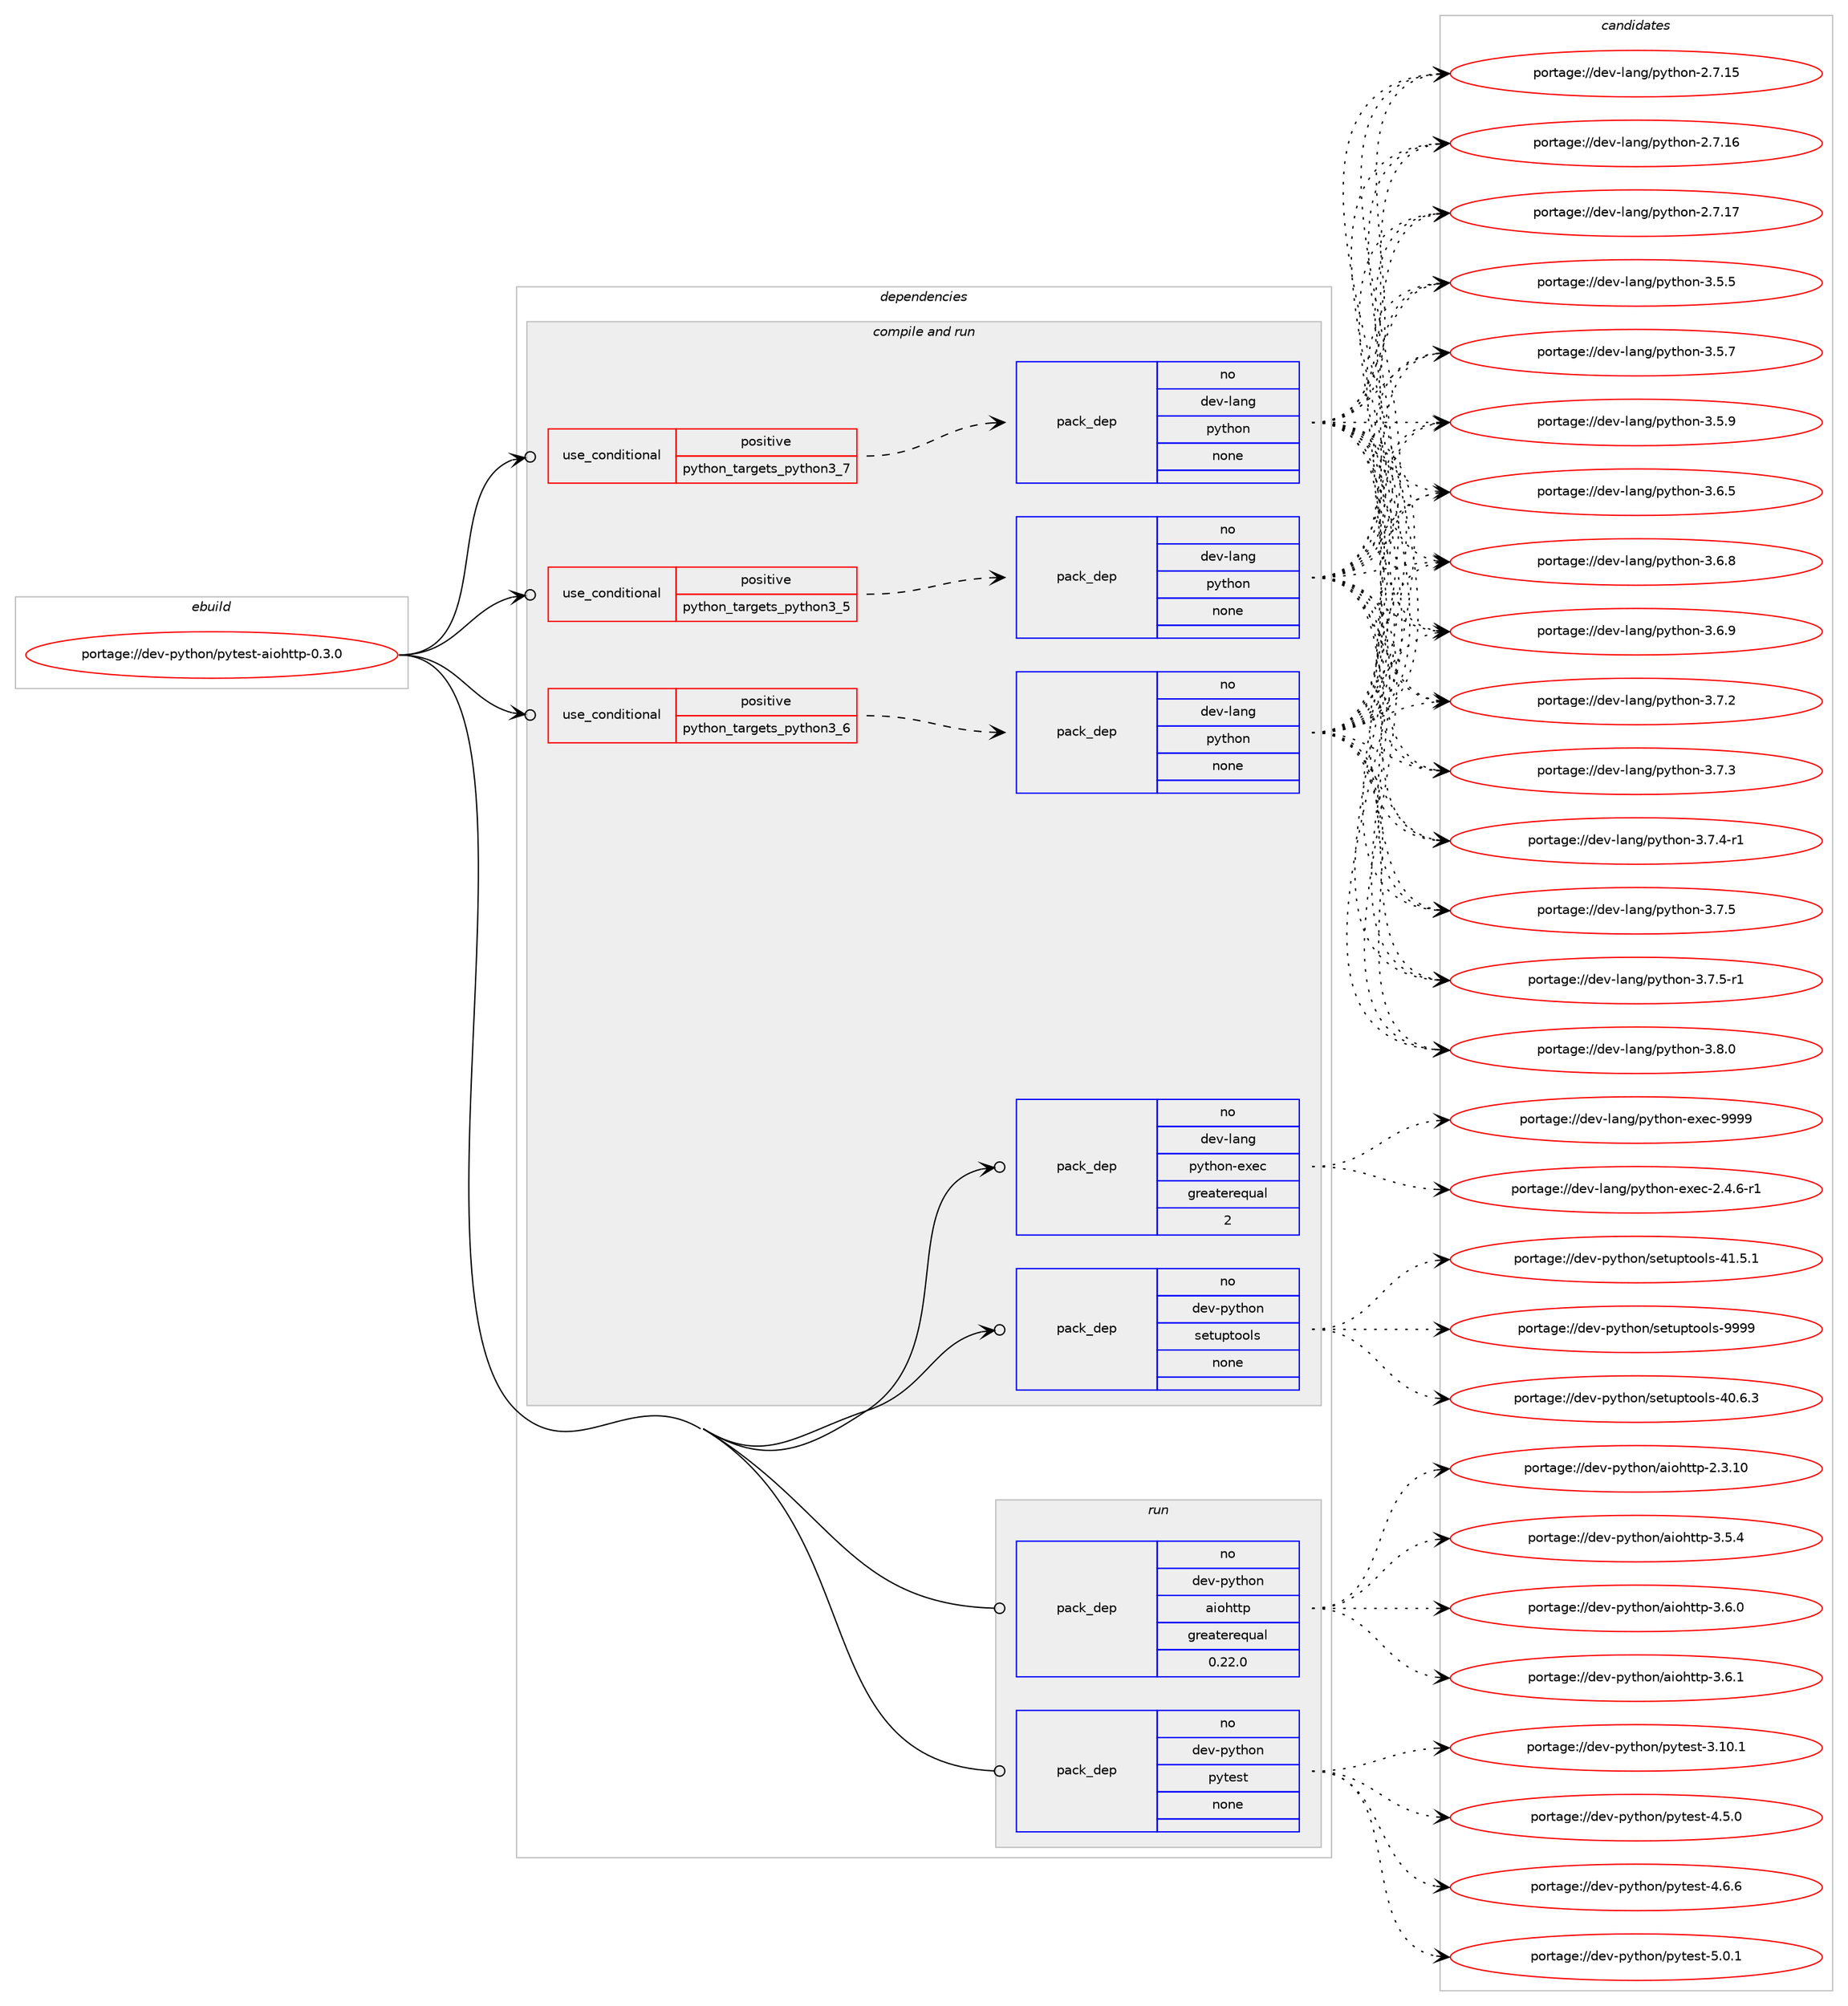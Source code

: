 digraph prolog {

# *************
# Graph options
# *************

newrank=true;
concentrate=true;
compound=true;
graph [rankdir=LR,fontname=Helvetica,fontsize=10,ranksep=1.5];#, ranksep=2.5, nodesep=0.2];
edge  [arrowhead=vee];
node  [fontname=Helvetica,fontsize=10];

# **********
# The ebuild
# **********

subgraph cluster_leftcol {
color=gray;
rank=same;
label=<<i>ebuild</i>>;
id [label="portage://dev-python/pytest-aiohttp-0.3.0", color=red, width=4, href="../dev-python/pytest-aiohttp-0.3.0.svg"];
}

# ****************
# The dependencies
# ****************

subgraph cluster_midcol {
color=gray;
label=<<i>dependencies</i>>;
subgraph cluster_compile {
fillcolor="#eeeeee";
style=filled;
label=<<i>compile</i>>;
}
subgraph cluster_compileandrun {
fillcolor="#eeeeee";
style=filled;
label=<<i>compile and run</i>>;
subgraph cond36262 {
dependency164205 [label=<<TABLE BORDER="0" CELLBORDER="1" CELLSPACING="0" CELLPADDING="4"><TR><TD ROWSPAN="3" CELLPADDING="10">use_conditional</TD></TR><TR><TD>positive</TD></TR><TR><TD>python_targets_python3_5</TD></TR></TABLE>>, shape=none, color=red];
subgraph pack124557 {
dependency164206 [label=<<TABLE BORDER="0" CELLBORDER="1" CELLSPACING="0" CELLPADDING="4" WIDTH="220"><TR><TD ROWSPAN="6" CELLPADDING="30">pack_dep</TD></TR><TR><TD WIDTH="110">no</TD></TR><TR><TD>dev-lang</TD></TR><TR><TD>python</TD></TR><TR><TD>none</TD></TR><TR><TD></TD></TR></TABLE>>, shape=none, color=blue];
}
dependency164205:e -> dependency164206:w [weight=20,style="dashed",arrowhead="vee"];
}
id:e -> dependency164205:w [weight=20,style="solid",arrowhead="odotvee"];
subgraph cond36263 {
dependency164207 [label=<<TABLE BORDER="0" CELLBORDER="1" CELLSPACING="0" CELLPADDING="4"><TR><TD ROWSPAN="3" CELLPADDING="10">use_conditional</TD></TR><TR><TD>positive</TD></TR><TR><TD>python_targets_python3_6</TD></TR></TABLE>>, shape=none, color=red];
subgraph pack124558 {
dependency164208 [label=<<TABLE BORDER="0" CELLBORDER="1" CELLSPACING="0" CELLPADDING="4" WIDTH="220"><TR><TD ROWSPAN="6" CELLPADDING="30">pack_dep</TD></TR><TR><TD WIDTH="110">no</TD></TR><TR><TD>dev-lang</TD></TR><TR><TD>python</TD></TR><TR><TD>none</TD></TR><TR><TD></TD></TR></TABLE>>, shape=none, color=blue];
}
dependency164207:e -> dependency164208:w [weight=20,style="dashed",arrowhead="vee"];
}
id:e -> dependency164207:w [weight=20,style="solid",arrowhead="odotvee"];
subgraph cond36264 {
dependency164209 [label=<<TABLE BORDER="0" CELLBORDER="1" CELLSPACING="0" CELLPADDING="4"><TR><TD ROWSPAN="3" CELLPADDING="10">use_conditional</TD></TR><TR><TD>positive</TD></TR><TR><TD>python_targets_python3_7</TD></TR></TABLE>>, shape=none, color=red];
subgraph pack124559 {
dependency164210 [label=<<TABLE BORDER="0" CELLBORDER="1" CELLSPACING="0" CELLPADDING="4" WIDTH="220"><TR><TD ROWSPAN="6" CELLPADDING="30">pack_dep</TD></TR><TR><TD WIDTH="110">no</TD></TR><TR><TD>dev-lang</TD></TR><TR><TD>python</TD></TR><TR><TD>none</TD></TR><TR><TD></TD></TR></TABLE>>, shape=none, color=blue];
}
dependency164209:e -> dependency164210:w [weight=20,style="dashed",arrowhead="vee"];
}
id:e -> dependency164209:w [weight=20,style="solid",arrowhead="odotvee"];
subgraph pack124560 {
dependency164211 [label=<<TABLE BORDER="0" CELLBORDER="1" CELLSPACING="0" CELLPADDING="4" WIDTH="220"><TR><TD ROWSPAN="6" CELLPADDING="30">pack_dep</TD></TR><TR><TD WIDTH="110">no</TD></TR><TR><TD>dev-lang</TD></TR><TR><TD>python-exec</TD></TR><TR><TD>greaterequal</TD></TR><TR><TD>2</TD></TR></TABLE>>, shape=none, color=blue];
}
id:e -> dependency164211:w [weight=20,style="solid",arrowhead="odotvee"];
subgraph pack124561 {
dependency164212 [label=<<TABLE BORDER="0" CELLBORDER="1" CELLSPACING="0" CELLPADDING="4" WIDTH="220"><TR><TD ROWSPAN="6" CELLPADDING="30">pack_dep</TD></TR><TR><TD WIDTH="110">no</TD></TR><TR><TD>dev-python</TD></TR><TR><TD>setuptools</TD></TR><TR><TD>none</TD></TR><TR><TD></TD></TR></TABLE>>, shape=none, color=blue];
}
id:e -> dependency164212:w [weight=20,style="solid",arrowhead="odotvee"];
}
subgraph cluster_run {
fillcolor="#eeeeee";
style=filled;
label=<<i>run</i>>;
subgraph pack124562 {
dependency164213 [label=<<TABLE BORDER="0" CELLBORDER="1" CELLSPACING="0" CELLPADDING="4" WIDTH="220"><TR><TD ROWSPAN="6" CELLPADDING="30">pack_dep</TD></TR><TR><TD WIDTH="110">no</TD></TR><TR><TD>dev-python</TD></TR><TR><TD>aiohttp</TD></TR><TR><TD>greaterequal</TD></TR><TR><TD>0.22.0</TD></TR></TABLE>>, shape=none, color=blue];
}
id:e -> dependency164213:w [weight=20,style="solid",arrowhead="odot"];
subgraph pack124563 {
dependency164214 [label=<<TABLE BORDER="0" CELLBORDER="1" CELLSPACING="0" CELLPADDING="4" WIDTH="220"><TR><TD ROWSPAN="6" CELLPADDING="30">pack_dep</TD></TR><TR><TD WIDTH="110">no</TD></TR><TR><TD>dev-python</TD></TR><TR><TD>pytest</TD></TR><TR><TD>none</TD></TR><TR><TD></TD></TR></TABLE>>, shape=none, color=blue];
}
id:e -> dependency164214:w [weight=20,style="solid",arrowhead="odot"];
}
}

# **************
# The candidates
# **************

subgraph cluster_choices {
rank=same;
color=gray;
label=<<i>candidates</i>>;

subgraph choice124557 {
color=black;
nodesep=1;
choiceportage10010111845108971101034711212111610411111045504655464953 [label="portage://dev-lang/python-2.7.15", color=red, width=4,href="../dev-lang/python-2.7.15.svg"];
choiceportage10010111845108971101034711212111610411111045504655464954 [label="portage://dev-lang/python-2.7.16", color=red, width=4,href="../dev-lang/python-2.7.16.svg"];
choiceportage10010111845108971101034711212111610411111045504655464955 [label="portage://dev-lang/python-2.7.17", color=red, width=4,href="../dev-lang/python-2.7.17.svg"];
choiceportage100101118451089711010347112121116104111110455146534653 [label="portage://dev-lang/python-3.5.5", color=red, width=4,href="../dev-lang/python-3.5.5.svg"];
choiceportage100101118451089711010347112121116104111110455146534655 [label="portage://dev-lang/python-3.5.7", color=red, width=4,href="../dev-lang/python-3.5.7.svg"];
choiceportage100101118451089711010347112121116104111110455146534657 [label="portage://dev-lang/python-3.5.9", color=red, width=4,href="../dev-lang/python-3.5.9.svg"];
choiceportage100101118451089711010347112121116104111110455146544653 [label="portage://dev-lang/python-3.6.5", color=red, width=4,href="../dev-lang/python-3.6.5.svg"];
choiceportage100101118451089711010347112121116104111110455146544656 [label="portage://dev-lang/python-3.6.8", color=red, width=4,href="../dev-lang/python-3.6.8.svg"];
choiceportage100101118451089711010347112121116104111110455146544657 [label="portage://dev-lang/python-3.6.9", color=red, width=4,href="../dev-lang/python-3.6.9.svg"];
choiceportage100101118451089711010347112121116104111110455146554650 [label="portage://dev-lang/python-3.7.2", color=red, width=4,href="../dev-lang/python-3.7.2.svg"];
choiceportage100101118451089711010347112121116104111110455146554651 [label="portage://dev-lang/python-3.7.3", color=red, width=4,href="../dev-lang/python-3.7.3.svg"];
choiceportage1001011184510897110103471121211161041111104551465546524511449 [label="portage://dev-lang/python-3.7.4-r1", color=red, width=4,href="../dev-lang/python-3.7.4-r1.svg"];
choiceportage100101118451089711010347112121116104111110455146554653 [label="portage://dev-lang/python-3.7.5", color=red, width=4,href="../dev-lang/python-3.7.5.svg"];
choiceportage1001011184510897110103471121211161041111104551465546534511449 [label="portage://dev-lang/python-3.7.5-r1", color=red, width=4,href="../dev-lang/python-3.7.5-r1.svg"];
choiceportage100101118451089711010347112121116104111110455146564648 [label="portage://dev-lang/python-3.8.0", color=red, width=4,href="../dev-lang/python-3.8.0.svg"];
dependency164206:e -> choiceportage10010111845108971101034711212111610411111045504655464953:w [style=dotted,weight="100"];
dependency164206:e -> choiceportage10010111845108971101034711212111610411111045504655464954:w [style=dotted,weight="100"];
dependency164206:e -> choiceportage10010111845108971101034711212111610411111045504655464955:w [style=dotted,weight="100"];
dependency164206:e -> choiceportage100101118451089711010347112121116104111110455146534653:w [style=dotted,weight="100"];
dependency164206:e -> choiceportage100101118451089711010347112121116104111110455146534655:w [style=dotted,weight="100"];
dependency164206:e -> choiceportage100101118451089711010347112121116104111110455146534657:w [style=dotted,weight="100"];
dependency164206:e -> choiceportage100101118451089711010347112121116104111110455146544653:w [style=dotted,weight="100"];
dependency164206:e -> choiceportage100101118451089711010347112121116104111110455146544656:w [style=dotted,weight="100"];
dependency164206:e -> choiceportage100101118451089711010347112121116104111110455146544657:w [style=dotted,weight="100"];
dependency164206:e -> choiceportage100101118451089711010347112121116104111110455146554650:w [style=dotted,weight="100"];
dependency164206:e -> choiceportage100101118451089711010347112121116104111110455146554651:w [style=dotted,weight="100"];
dependency164206:e -> choiceportage1001011184510897110103471121211161041111104551465546524511449:w [style=dotted,weight="100"];
dependency164206:e -> choiceportage100101118451089711010347112121116104111110455146554653:w [style=dotted,weight="100"];
dependency164206:e -> choiceportage1001011184510897110103471121211161041111104551465546534511449:w [style=dotted,weight="100"];
dependency164206:e -> choiceportage100101118451089711010347112121116104111110455146564648:w [style=dotted,weight="100"];
}
subgraph choice124558 {
color=black;
nodesep=1;
choiceportage10010111845108971101034711212111610411111045504655464953 [label="portage://dev-lang/python-2.7.15", color=red, width=4,href="../dev-lang/python-2.7.15.svg"];
choiceportage10010111845108971101034711212111610411111045504655464954 [label="portage://dev-lang/python-2.7.16", color=red, width=4,href="../dev-lang/python-2.7.16.svg"];
choiceportage10010111845108971101034711212111610411111045504655464955 [label="portage://dev-lang/python-2.7.17", color=red, width=4,href="../dev-lang/python-2.7.17.svg"];
choiceportage100101118451089711010347112121116104111110455146534653 [label="portage://dev-lang/python-3.5.5", color=red, width=4,href="../dev-lang/python-3.5.5.svg"];
choiceportage100101118451089711010347112121116104111110455146534655 [label="portage://dev-lang/python-3.5.7", color=red, width=4,href="../dev-lang/python-3.5.7.svg"];
choiceportage100101118451089711010347112121116104111110455146534657 [label="portage://dev-lang/python-3.5.9", color=red, width=4,href="../dev-lang/python-3.5.9.svg"];
choiceportage100101118451089711010347112121116104111110455146544653 [label="portage://dev-lang/python-3.6.5", color=red, width=4,href="../dev-lang/python-3.6.5.svg"];
choiceportage100101118451089711010347112121116104111110455146544656 [label="portage://dev-lang/python-3.6.8", color=red, width=4,href="../dev-lang/python-3.6.8.svg"];
choiceportage100101118451089711010347112121116104111110455146544657 [label="portage://dev-lang/python-3.6.9", color=red, width=4,href="../dev-lang/python-3.6.9.svg"];
choiceportage100101118451089711010347112121116104111110455146554650 [label="portage://dev-lang/python-3.7.2", color=red, width=4,href="../dev-lang/python-3.7.2.svg"];
choiceportage100101118451089711010347112121116104111110455146554651 [label="portage://dev-lang/python-3.7.3", color=red, width=4,href="../dev-lang/python-3.7.3.svg"];
choiceportage1001011184510897110103471121211161041111104551465546524511449 [label="portage://dev-lang/python-3.7.4-r1", color=red, width=4,href="../dev-lang/python-3.7.4-r1.svg"];
choiceportage100101118451089711010347112121116104111110455146554653 [label="portage://dev-lang/python-3.7.5", color=red, width=4,href="../dev-lang/python-3.7.5.svg"];
choiceportage1001011184510897110103471121211161041111104551465546534511449 [label="portage://dev-lang/python-3.7.5-r1", color=red, width=4,href="../dev-lang/python-3.7.5-r1.svg"];
choiceportage100101118451089711010347112121116104111110455146564648 [label="portage://dev-lang/python-3.8.0", color=red, width=4,href="../dev-lang/python-3.8.0.svg"];
dependency164208:e -> choiceportage10010111845108971101034711212111610411111045504655464953:w [style=dotted,weight="100"];
dependency164208:e -> choiceportage10010111845108971101034711212111610411111045504655464954:w [style=dotted,weight="100"];
dependency164208:e -> choiceportage10010111845108971101034711212111610411111045504655464955:w [style=dotted,weight="100"];
dependency164208:e -> choiceportage100101118451089711010347112121116104111110455146534653:w [style=dotted,weight="100"];
dependency164208:e -> choiceportage100101118451089711010347112121116104111110455146534655:w [style=dotted,weight="100"];
dependency164208:e -> choiceportage100101118451089711010347112121116104111110455146534657:w [style=dotted,weight="100"];
dependency164208:e -> choiceportage100101118451089711010347112121116104111110455146544653:w [style=dotted,weight="100"];
dependency164208:e -> choiceportage100101118451089711010347112121116104111110455146544656:w [style=dotted,weight="100"];
dependency164208:e -> choiceportage100101118451089711010347112121116104111110455146544657:w [style=dotted,weight="100"];
dependency164208:e -> choiceportage100101118451089711010347112121116104111110455146554650:w [style=dotted,weight="100"];
dependency164208:e -> choiceportage100101118451089711010347112121116104111110455146554651:w [style=dotted,weight="100"];
dependency164208:e -> choiceportage1001011184510897110103471121211161041111104551465546524511449:w [style=dotted,weight="100"];
dependency164208:e -> choiceportage100101118451089711010347112121116104111110455146554653:w [style=dotted,weight="100"];
dependency164208:e -> choiceportage1001011184510897110103471121211161041111104551465546534511449:w [style=dotted,weight="100"];
dependency164208:e -> choiceportage100101118451089711010347112121116104111110455146564648:w [style=dotted,weight="100"];
}
subgraph choice124559 {
color=black;
nodesep=1;
choiceportage10010111845108971101034711212111610411111045504655464953 [label="portage://dev-lang/python-2.7.15", color=red, width=4,href="../dev-lang/python-2.7.15.svg"];
choiceportage10010111845108971101034711212111610411111045504655464954 [label="portage://dev-lang/python-2.7.16", color=red, width=4,href="../dev-lang/python-2.7.16.svg"];
choiceportage10010111845108971101034711212111610411111045504655464955 [label="portage://dev-lang/python-2.7.17", color=red, width=4,href="../dev-lang/python-2.7.17.svg"];
choiceportage100101118451089711010347112121116104111110455146534653 [label="portage://dev-lang/python-3.5.5", color=red, width=4,href="../dev-lang/python-3.5.5.svg"];
choiceportage100101118451089711010347112121116104111110455146534655 [label="portage://dev-lang/python-3.5.7", color=red, width=4,href="../dev-lang/python-3.5.7.svg"];
choiceportage100101118451089711010347112121116104111110455146534657 [label="portage://dev-lang/python-3.5.9", color=red, width=4,href="../dev-lang/python-3.5.9.svg"];
choiceportage100101118451089711010347112121116104111110455146544653 [label="portage://dev-lang/python-3.6.5", color=red, width=4,href="../dev-lang/python-3.6.5.svg"];
choiceportage100101118451089711010347112121116104111110455146544656 [label="portage://dev-lang/python-3.6.8", color=red, width=4,href="../dev-lang/python-3.6.8.svg"];
choiceportage100101118451089711010347112121116104111110455146544657 [label="portage://dev-lang/python-3.6.9", color=red, width=4,href="../dev-lang/python-3.6.9.svg"];
choiceportage100101118451089711010347112121116104111110455146554650 [label="portage://dev-lang/python-3.7.2", color=red, width=4,href="../dev-lang/python-3.7.2.svg"];
choiceportage100101118451089711010347112121116104111110455146554651 [label="portage://dev-lang/python-3.7.3", color=red, width=4,href="../dev-lang/python-3.7.3.svg"];
choiceportage1001011184510897110103471121211161041111104551465546524511449 [label="portage://dev-lang/python-3.7.4-r1", color=red, width=4,href="../dev-lang/python-3.7.4-r1.svg"];
choiceportage100101118451089711010347112121116104111110455146554653 [label="portage://dev-lang/python-3.7.5", color=red, width=4,href="../dev-lang/python-3.7.5.svg"];
choiceportage1001011184510897110103471121211161041111104551465546534511449 [label="portage://dev-lang/python-3.7.5-r1", color=red, width=4,href="../dev-lang/python-3.7.5-r1.svg"];
choiceportage100101118451089711010347112121116104111110455146564648 [label="portage://dev-lang/python-3.8.0", color=red, width=4,href="../dev-lang/python-3.8.0.svg"];
dependency164210:e -> choiceportage10010111845108971101034711212111610411111045504655464953:w [style=dotted,weight="100"];
dependency164210:e -> choiceportage10010111845108971101034711212111610411111045504655464954:w [style=dotted,weight="100"];
dependency164210:e -> choiceportage10010111845108971101034711212111610411111045504655464955:w [style=dotted,weight="100"];
dependency164210:e -> choiceportage100101118451089711010347112121116104111110455146534653:w [style=dotted,weight="100"];
dependency164210:e -> choiceportage100101118451089711010347112121116104111110455146534655:w [style=dotted,weight="100"];
dependency164210:e -> choiceportage100101118451089711010347112121116104111110455146534657:w [style=dotted,weight="100"];
dependency164210:e -> choiceportage100101118451089711010347112121116104111110455146544653:w [style=dotted,weight="100"];
dependency164210:e -> choiceportage100101118451089711010347112121116104111110455146544656:w [style=dotted,weight="100"];
dependency164210:e -> choiceportage100101118451089711010347112121116104111110455146544657:w [style=dotted,weight="100"];
dependency164210:e -> choiceportage100101118451089711010347112121116104111110455146554650:w [style=dotted,weight="100"];
dependency164210:e -> choiceportage100101118451089711010347112121116104111110455146554651:w [style=dotted,weight="100"];
dependency164210:e -> choiceportage1001011184510897110103471121211161041111104551465546524511449:w [style=dotted,weight="100"];
dependency164210:e -> choiceportage100101118451089711010347112121116104111110455146554653:w [style=dotted,weight="100"];
dependency164210:e -> choiceportage1001011184510897110103471121211161041111104551465546534511449:w [style=dotted,weight="100"];
dependency164210:e -> choiceportage100101118451089711010347112121116104111110455146564648:w [style=dotted,weight="100"];
}
subgraph choice124560 {
color=black;
nodesep=1;
choiceportage10010111845108971101034711212111610411111045101120101994550465246544511449 [label="portage://dev-lang/python-exec-2.4.6-r1", color=red, width=4,href="../dev-lang/python-exec-2.4.6-r1.svg"];
choiceportage10010111845108971101034711212111610411111045101120101994557575757 [label="portage://dev-lang/python-exec-9999", color=red, width=4,href="../dev-lang/python-exec-9999.svg"];
dependency164211:e -> choiceportage10010111845108971101034711212111610411111045101120101994550465246544511449:w [style=dotted,weight="100"];
dependency164211:e -> choiceportage10010111845108971101034711212111610411111045101120101994557575757:w [style=dotted,weight="100"];
}
subgraph choice124561 {
color=black;
nodesep=1;
choiceportage100101118451121211161041111104711510111611711211611111110811545524846544651 [label="portage://dev-python/setuptools-40.6.3", color=red, width=4,href="../dev-python/setuptools-40.6.3.svg"];
choiceportage100101118451121211161041111104711510111611711211611111110811545524946534649 [label="portage://dev-python/setuptools-41.5.1", color=red, width=4,href="../dev-python/setuptools-41.5.1.svg"];
choiceportage10010111845112121116104111110471151011161171121161111111081154557575757 [label="portage://dev-python/setuptools-9999", color=red, width=4,href="../dev-python/setuptools-9999.svg"];
dependency164212:e -> choiceportage100101118451121211161041111104711510111611711211611111110811545524846544651:w [style=dotted,weight="100"];
dependency164212:e -> choiceportage100101118451121211161041111104711510111611711211611111110811545524946534649:w [style=dotted,weight="100"];
dependency164212:e -> choiceportage10010111845112121116104111110471151011161171121161111111081154557575757:w [style=dotted,weight="100"];
}
subgraph choice124562 {
color=black;
nodesep=1;
choiceportage10010111845112121116104111110479710511110411611611245504651464948 [label="portage://dev-python/aiohttp-2.3.10", color=red, width=4,href="../dev-python/aiohttp-2.3.10.svg"];
choiceportage100101118451121211161041111104797105111104116116112455146534652 [label="portage://dev-python/aiohttp-3.5.4", color=red, width=4,href="../dev-python/aiohttp-3.5.4.svg"];
choiceportage100101118451121211161041111104797105111104116116112455146544648 [label="portage://dev-python/aiohttp-3.6.0", color=red, width=4,href="../dev-python/aiohttp-3.6.0.svg"];
choiceportage100101118451121211161041111104797105111104116116112455146544649 [label="portage://dev-python/aiohttp-3.6.1", color=red, width=4,href="../dev-python/aiohttp-3.6.1.svg"];
dependency164213:e -> choiceportage10010111845112121116104111110479710511110411611611245504651464948:w [style=dotted,weight="100"];
dependency164213:e -> choiceportage100101118451121211161041111104797105111104116116112455146534652:w [style=dotted,weight="100"];
dependency164213:e -> choiceportage100101118451121211161041111104797105111104116116112455146544648:w [style=dotted,weight="100"];
dependency164213:e -> choiceportage100101118451121211161041111104797105111104116116112455146544649:w [style=dotted,weight="100"];
}
subgraph choice124563 {
color=black;
nodesep=1;
choiceportage100101118451121211161041111104711212111610111511645514649484649 [label="portage://dev-python/pytest-3.10.1", color=red, width=4,href="../dev-python/pytest-3.10.1.svg"];
choiceportage1001011184511212111610411111047112121116101115116455246534648 [label="portage://dev-python/pytest-4.5.0", color=red, width=4,href="../dev-python/pytest-4.5.0.svg"];
choiceportage1001011184511212111610411111047112121116101115116455246544654 [label="portage://dev-python/pytest-4.6.6", color=red, width=4,href="../dev-python/pytest-4.6.6.svg"];
choiceportage1001011184511212111610411111047112121116101115116455346484649 [label="portage://dev-python/pytest-5.0.1", color=red, width=4,href="../dev-python/pytest-5.0.1.svg"];
dependency164214:e -> choiceportage100101118451121211161041111104711212111610111511645514649484649:w [style=dotted,weight="100"];
dependency164214:e -> choiceportage1001011184511212111610411111047112121116101115116455246534648:w [style=dotted,weight="100"];
dependency164214:e -> choiceportage1001011184511212111610411111047112121116101115116455246544654:w [style=dotted,weight="100"];
dependency164214:e -> choiceportage1001011184511212111610411111047112121116101115116455346484649:w [style=dotted,weight="100"];
}
}

}

